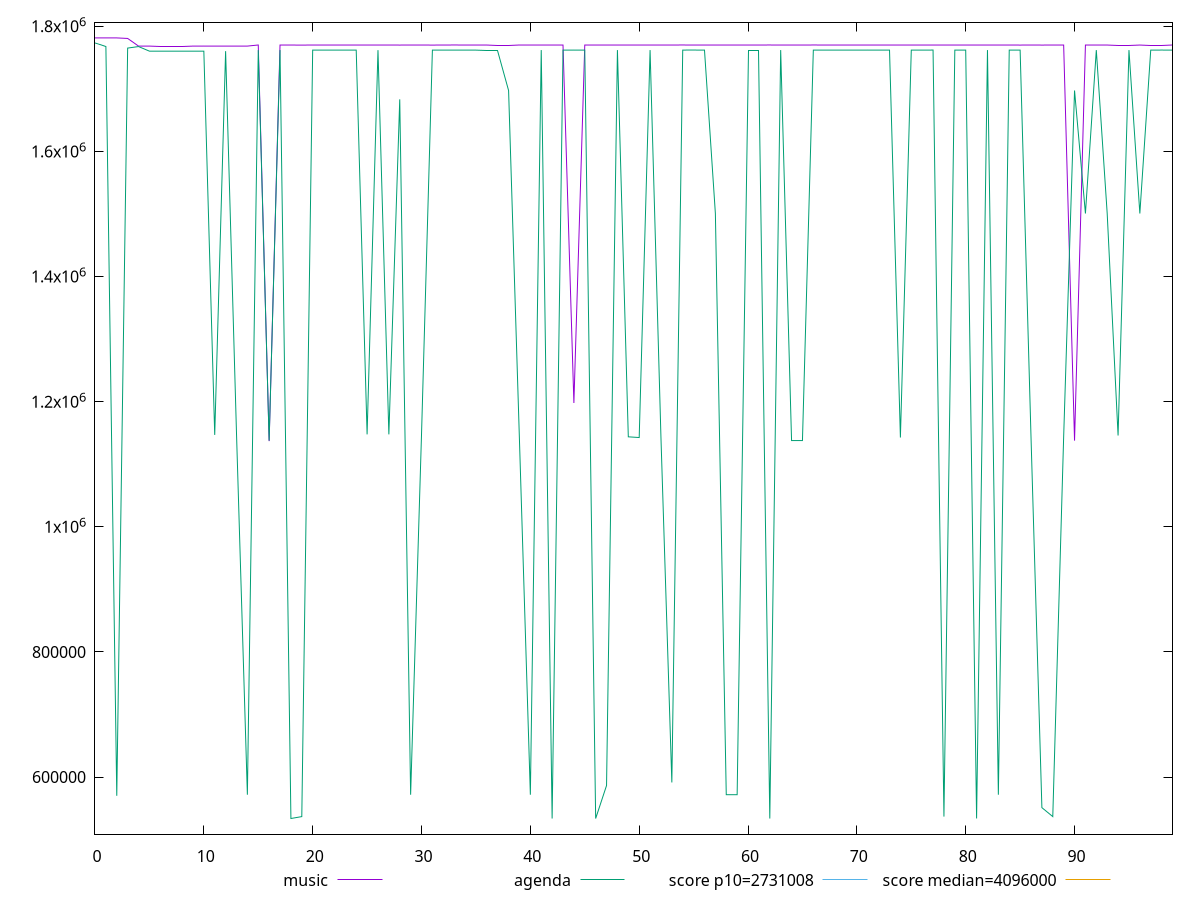 reset

$music <<EOF
0 1781428
1 1781443
2 1781431
3 1780592
4 1768334
5 1768363
6 1768348
7 1768350
8 1768346
9 1768358
10 1768408
11 1768358
12 1768330
13 1768344
14 1768365
15 1770119
16 1136960
17 1770100
18 1770007
19 1769982
20 1770028
21 1770010
22 1770061
23 1770101
24 1770031
25 1770048
26 1770065
27 1770058
28 1769994
29 1770067
30 1770035
31 1769986
32 1770032
33 1770142
34 1770041
35 1770065
36 1770042
37 1770082
38 1770082
39 1770109
40 1770062
41 1770067
42 1770045
43 1770028
44 1197922
45 1770028
46 1770053
47 1770095
48 1770080
49 1770088
50 1770103
51 1770048
52 1770038
53 1770065
54 1770120
55 1770036
56 1770083
57 1770061
58 1770087
59 1770059
60 1770069
61 1770088
62 1770113
63 1770060
64 1770013
65 1770020
66 1770124
67 1770070
68 1770032
69 1770027
70 1770034
71 1770015
72 1770101
73 1770045
74 1770052
75 1770037
76 1770099
77 1770067
78 1770038
79 1770045
80 1770076
81 1770025
82 1770047
83 1770023
84 1770039
85 1769995
86 1770046
87 1769996
88 1770030
89 1770043
90 1137691
91 1770079
92 1770036
93 1770040
94 1770054
95 1770053
96 1770034
97 1770000
98 1770000
99 1770103
EOF

$agenda <<EOF
0 1773396
1 1767659
2 570124
3 1765175
4 1767631
5 1760275
6 1760266
7 1760296
8 1760259
9 1760253
10 1760242
11 1146846
12 1760272
13 1149959
14 571844
15 1761885
16 1137825
17 1761953
18 533811
19 536843
20 1761972
21 1761941
22 1761954
23 1761917
24 1761943
25 1147774
26 1761920
27 1147711
28 1683274
29 571806
30 1147763
31 1761953
32 1761948
33 1761985
34 1761956
35 1761923
36 1761968
37 1761974
38 1697371
39 1137754
40 571859
41 1761966
42 533798
43 1761920
44 1762009
45 1761922
46 533779
47 586501
48 1761950
49 1143848
50 1142717
51 1761986
52 1142731
53 591408
54 1762002
55 1762015
56 1761964
57 1500816
58 571850
59 571811
60 1762006
61 1762005
62 533801
63 1761962
64 1137849
65 1137841
66 1761949
67 1761959
68 1761948
69 1761971
70 1761941
71 1762007
72 1761959
73 1762009
74 1142703
75 1761986
76 1761940
77 1762021
78 536853
79 1761973
80 1761982
81 533830
82 1761991
83 571758
84 1761970
85 1761924
86 1143823
87 551134
88 536844
89 1143860
90 1697366
91 1500790
92 1761961
93 1500832
94 1145913
95 1761988
96 1500763
97 1761909
98 1762018
99 1761921
EOF

set key outside below
set xrange [0:99]
set yrange [508825.72:1806396.28]
set trange [508825.72:1806396.28]
set terminal svg size 640, 520 enhanced background rgb 'white'
set output "reports/report_00028_2021-02-24T12-49-42.674Z/total-byte-weight/comparison/line/0_vs_1.svg"

plot $music title "music" with line, \
     $agenda title "agenda" with line, \
     2731008 title "score p10=2731008", \
     4096000 title "score median=4096000"

reset
